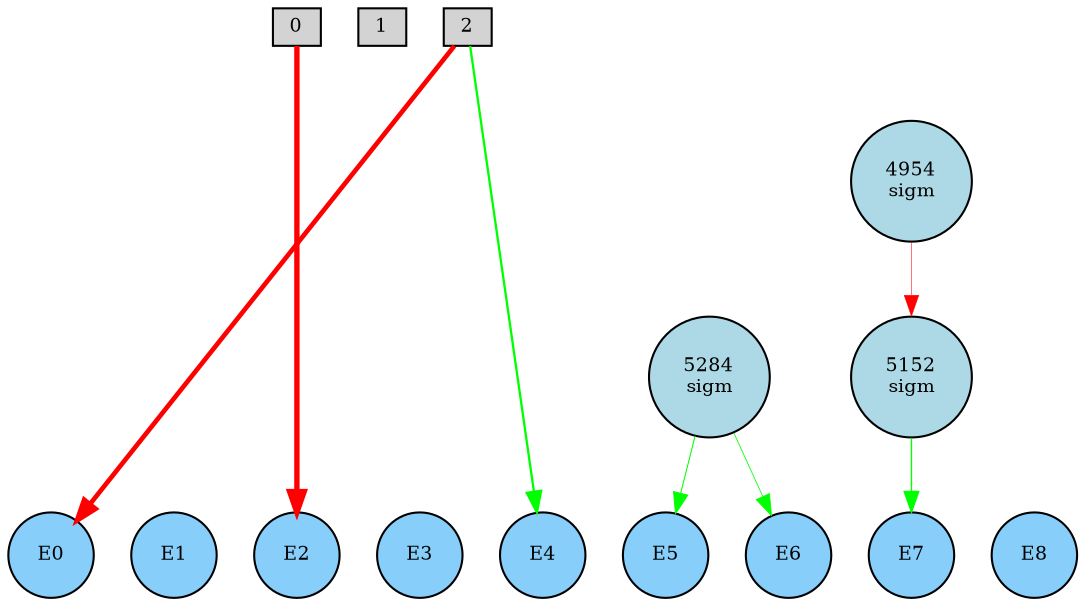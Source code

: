 digraph {
	node [fontsize=9 height=0.2 shape=circle width=0.2]
	subgraph inputs {
		node [shape=box style=filled]
		rank=source
		0 [fillcolor=lightgray]
		1 [fillcolor=lightgray]
		0 -> 1 [style=invis]
		2 [fillcolor=lightgray]
		1 -> 2 [style=invis]
	}
	subgraph outputs {
		node [style=filled]
		rank=sink
		E0 [fillcolor=lightskyblue fontsize=9 height=0.2 shape=circle width=0.2]
		E1 [fillcolor=lightskyblue fontsize=9 height=0.2 shape=circle width=0.2]
		E0 -> E1 [style=invis]
		E2 [fillcolor=lightskyblue fontsize=9 height=0.2 shape=circle width=0.2]
		E1 -> E2 [style=invis]
		E3 [fillcolor=lightskyblue fontsize=9 height=0.2 shape=circle width=0.2]
		E2 -> E3 [style=invis]
		E4 [fillcolor=lightskyblue fontsize=9 height=0.2 shape=circle width=0.2]
		E3 -> E4 [style=invis]
		E5 [fillcolor=lightskyblue fontsize=9 height=0.2 shape=circle width=0.2]
		E4 -> E5 [style=invis]
		E6 [fillcolor=lightskyblue fontsize=9 height=0.2 shape=circle width=0.2]
		E5 -> E6 [style=invis]
		E7 [fillcolor=lightskyblue fontsize=9 height=0.2 shape=circle width=0.2]
		E6 -> E7 [style=invis]
		E8 [fillcolor=lightskyblue fontsize=9 height=0.2 shape=circle width=0.2]
		E7 -> E8 [style=invis]
	}
	5152 [label="5152
sigm" fillcolor=lightblue style=filled]
	5284 [label="5284
sigm" fillcolor=lightblue style=filled]
	4954 [label="4954
sigm" fillcolor=lightblue style=filled]
	2 -> E4 [color=green penwidth=1.1050628048567182 style=solid]
	2 -> E0 [color=red penwidth=2.253854940283495 style=solid]
	0 -> E2 [color=red penwidth=2.5797450256656016 style=solid]
	5152 -> E7 [color=green penwidth=0.6502402370534706 style=solid]
	5284 -> E6 [color=green penwidth=0.38540606809696676 style=solid]
	4954 -> 5152 [color=red penwidth=0.2614981819374162 style=solid]
	5284 -> E5 [color=green penwidth=0.5044263657263699 style=solid]
}
